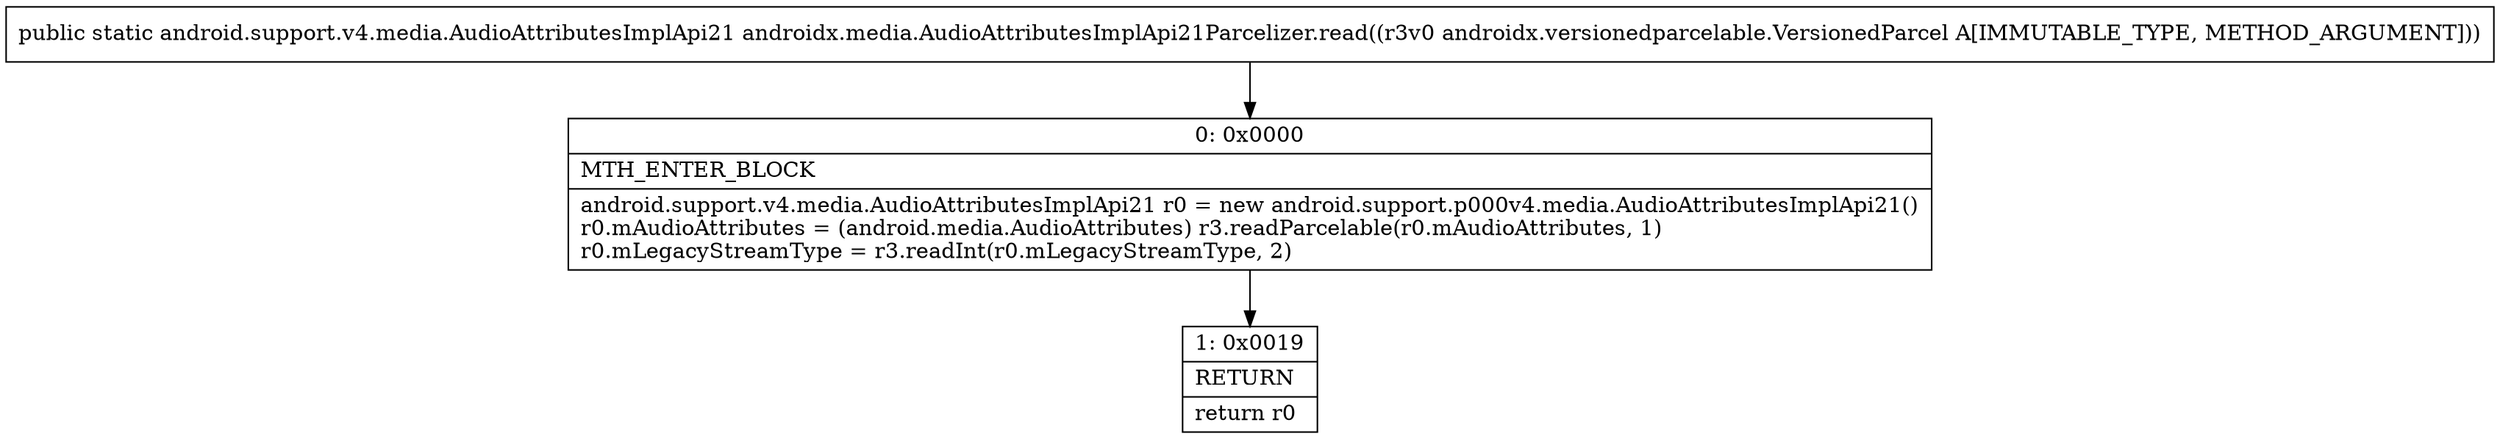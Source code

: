 digraph "CFG forandroidx.media.AudioAttributesImplApi21Parcelizer.read(Landroidx\/versionedparcelable\/VersionedParcel;)Landroid\/support\/v4\/media\/AudioAttributesImplApi21;" {
Node_0 [shape=record,label="{0\:\ 0x0000|MTH_ENTER_BLOCK\l|android.support.v4.media.AudioAttributesImplApi21 r0 = new android.support.p000v4.media.AudioAttributesImplApi21()\lr0.mAudioAttributes = (android.media.AudioAttributes) r3.readParcelable(r0.mAudioAttributes, 1)\lr0.mLegacyStreamType = r3.readInt(r0.mLegacyStreamType, 2)\l}"];
Node_1 [shape=record,label="{1\:\ 0x0019|RETURN\l|return r0\l}"];
MethodNode[shape=record,label="{public static android.support.v4.media.AudioAttributesImplApi21 androidx.media.AudioAttributesImplApi21Parcelizer.read((r3v0 androidx.versionedparcelable.VersionedParcel A[IMMUTABLE_TYPE, METHOD_ARGUMENT])) }"];
MethodNode -> Node_0;
Node_0 -> Node_1;
}

